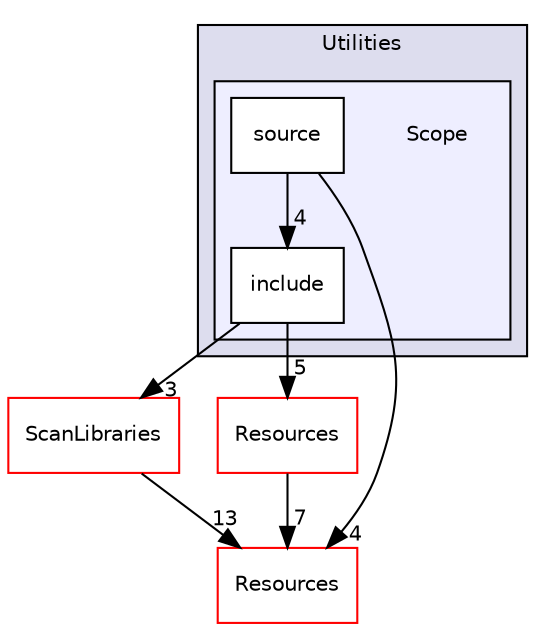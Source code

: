 digraph "Scope" {
  compound=true
  node [ fontsize="10", fontname="Helvetica"];
  edge [ labelfontsize="10", labelfontname="Helvetica"];
  subgraph clusterdir_c62fe72d7cbcd0ce95a071ffa5768026 {
    graph [ bgcolor="#ddddee", pencolor="black", label="Utilities" fontname="Helvetica", fontsize="10", URL="dir_c62fe72d7cbcd0ce95a071ffa5768026.html"]
  subgraph clusterdir_3574536a33b7aaf17d8ca0af99a93f20 {
    graph [ bgcolor="#eeeeff", pencolor="black", label="" URL="dir_3574536a33b7aaf17d8ca0af99a93f20.html"];
    dir_3574536a33b7aaf17d8ca0af99a93f20 [shape=plaintext label="Scope"];
    dir_abb2693287666eba14272645ee8cee92 [shape=box label="include" color="black" fillcolor="white" style="filled" URL="dir_abb2693287666eba14272645ee8cee92.html"];
    dir_c6b75642835a67609cd472254566d2fb [shape=box label="source" color="black" fillcolor="white" style="filled" URL="dir_c6b75642835a67609cd472254566d2fb.html"];
  }
  }
  dir_d1f3dbe10f157d97e145494b8a91d73e [shape=box label="ScanLibraries" fillcolor="white" style="filled" color="red" URL="dir_d1f3dbe10f157d97e145494b8a91d73e.html"];
  dir_bde32bf976401edbce144c1ca78437b0 [shape=box label="Resources" fillcolor="white" style="filled" color="red" URL="dir_bde32bf976401edbce144c1ca78437b0.html"];
  dir_5d7c6f6db18e60e39633f445f8be697c [shape=box label="Resources" fillcolor="white" style="filled" color="red" URL="dir_5d7c6f6db18e60e39633f445f8be697c.html"];
  dir_d1f3dbe10f157d97e145494b8a91d73e->dir_bde32bf976401edbce144c1ca78437b0 [headlabel="13", labeldistance=1.5 headhref="dir_000060_000019.html"];
  dir_abb2693287666eba14272645ee8cee92->dir_d1f3dbe10f157d97e145494b8a91d73e [headlabel="3", labeldistance=1.5 headhref="dir_000065_000060.html"];
  dir_abb2693287666eba14272645ee8cee92->dir_5d7c6f6db18e60e39633f445f8be697c [headlabel="5", labeldistance=1.5 headhref="dir_000065_000017.html"];
  dir_c6b75642835a67609cd472254566d2fb->dir_abb2693287666eba14272645ee8cee92 [headlabel="4", labeldistance=1.5 headhref="dir_000064_000065.html"];
  dir_c6b75642835a67609cd472254566d2fb->dir_bde32bf976401edbce144c1ca78437b0 [headlabel="4", labeldistance=1.5 headhref="dir_000064_000019.html"];
  dir_5d7c6f6db18e60e39633f445f8be697c->dir_bde32bf976401edbce144c1ca78437b0 [headlabel="7", labeldistance=1.5 headhref="dir_000017_000019.html"];
}

